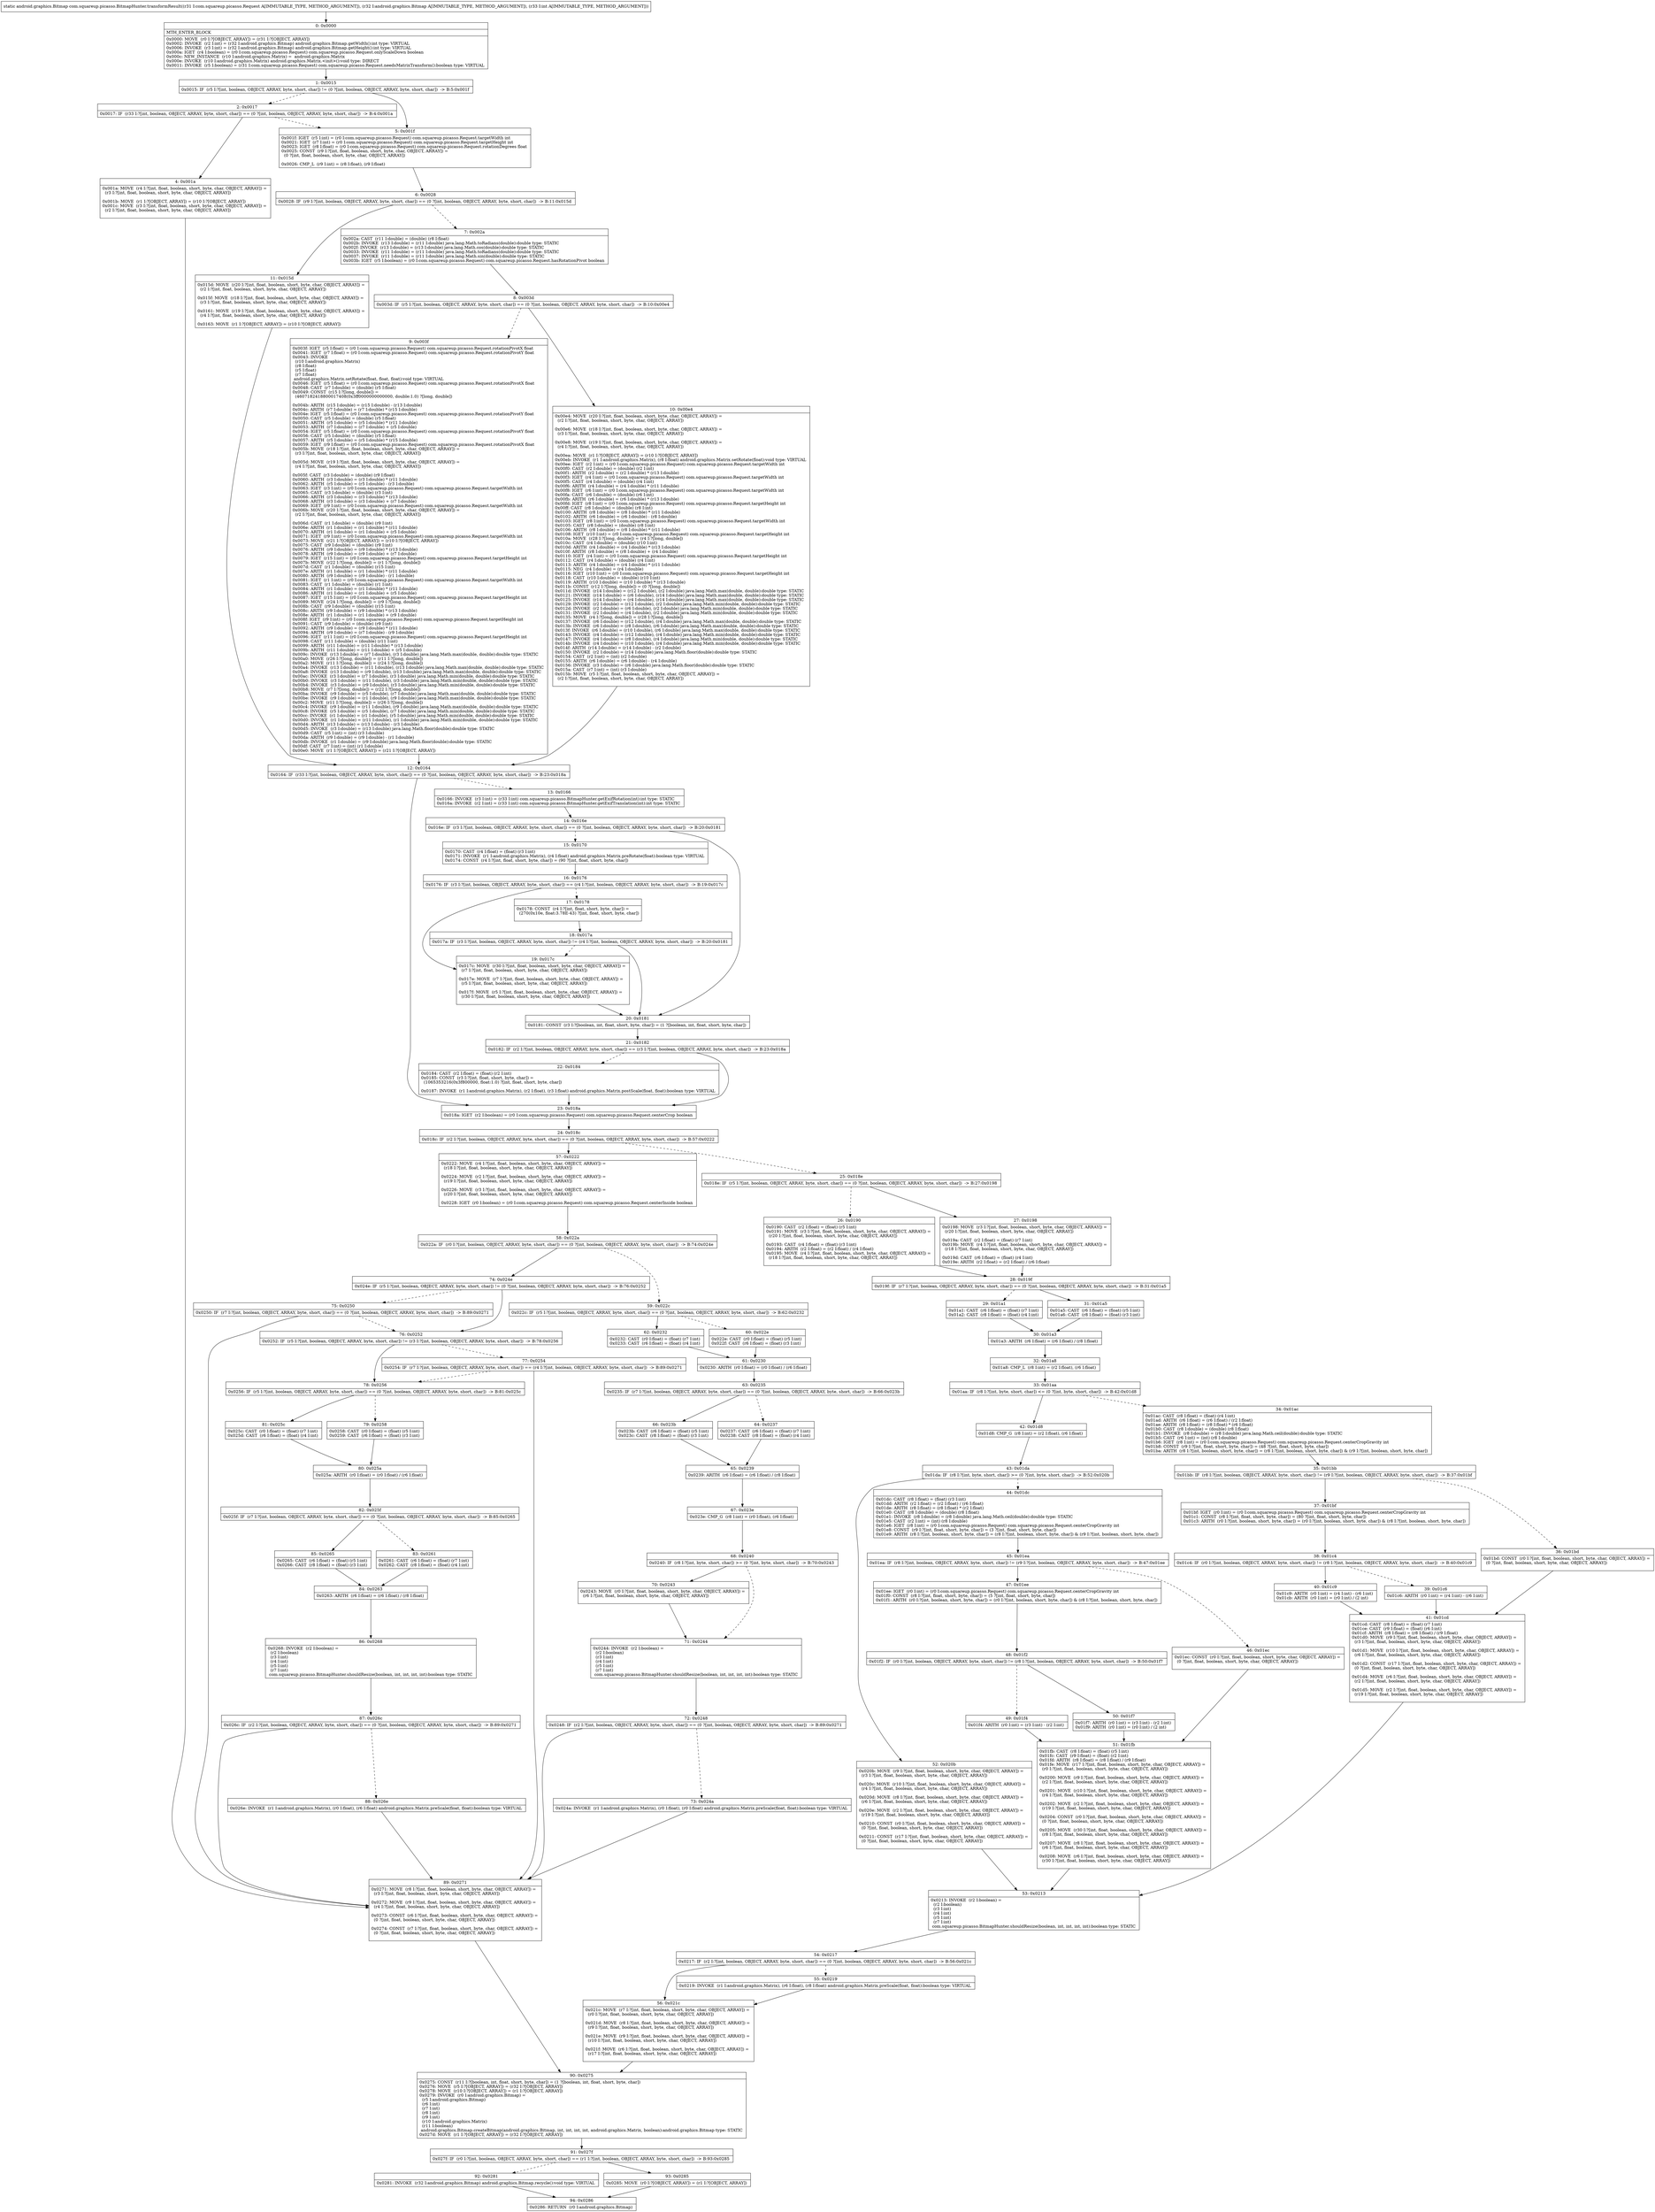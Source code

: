 digraph "CFG forcom.squareup.picasso.BitmapHunter.transformResult(Lcom\/squareup\/picasso\/Request;Landroid\/graphics\/Bitmap;I)Landroid\/graphics\/Bitmap;" {
Node_0 [shape=record,label="{0\:\ 0x0000|MTH_ENTER_BLOCK\l|0x0000: MOVE  (r0 I:?[OBJECT, ARRAY]) = (r31 I:?[OBJECT, ARRAY]) \l0x0002: INVOKE  (r2 I:int) = (r32 I:android.graphics.Bitmap) android.graphics.Bitmap.getWidth():int type: VIRTUAL \l0x0006: INVOKE  (r3 I:int) = (r32 I:android.graphics.Bitmap) android.graphics.Bitmap.getHeight():int type: VIRTUAL \l0x000a: IGET  (r4 I:boolean) = (r0 I:com.squareup.picasso.Request) com.squareup.picasso.Request.onlyScaleDown boolean \l0x000c: NEW_INSTANCE  (r10 I:android.graphics.Matrix) =  android.graphics.Matrix \l0x000e: INVOKE  (r10 I:android.graphics.Matrix) android.graphics.Matrix.\<init\>():void type: DIRECT \l0x0011: INVOKE  (r5 I:boolean) = (r31 I:com.squareup.picasso.Request) com.squareup.picasso.Request.needsMatrixTransform():boolean type: VIRTUAL \l}"];
Node_1 [shape=record,label="{1\:\ 0x0015|0x0015: IF  (r5 I:?[int, boolean, OBJECT, ARRAY, byte, short, char]) != (0 ?[int, boolean, OBJECT, ARRAY, byte, short, char])  \-\> B:5:0x001f \l}"];
Node_2 [shape=record,label="{2\:\ 0x0017|0x0017: IF  (r33 I:?[int, boolean, OBJECT, ARRAY, byte, short, char]) == (0 ?[int, boolean, OBJECT, ARRAY, byte, short, char])  \-\> B:4:0x001a \l}"];
Node_4 [shape=record,label="{4\:\ 0x001a|0x001a: MOVE  (r4 I:?[int, float, boolean, short, byte, char, OBJECT, ARRAY]) = \l  (r3 I:?[int, float, boolean, short, byte, char, OBJECT, ARRAY])\l \l0x001b: MOVE  (r1 I:?[OBJECT, ARRAY]) = (r10 I:?[OBJECT, ARRAY]) \l0x001c: MOVE  (r3 I:?[int, float, boolean, short, byte, char, OBJECT, ARRAY]) = \l  (r2 I:?[int, float, boolean, short, byte, char, OBJECT, ARRAY])\l \l}"];
Node_5 [shape=record,label="{5\:\ 0x001f|0x001f: IGET  (r5 I:int) = (r0 I:com.squareup.picasso.Request) com.squareup.picasso.Request.targetWidth int \l0x0021: IGET  (r7 I:int) = (r0 I:com.squareup.picasso.Request) com.squareup.picasso.Request.targetHeight int \l0x0023: IGET  (r8 I:float) = (r0 I:com.squareup.picasso.Request) com.squareup.picasso.Request.rotationDegrees float \l0x0025: CONST  (r9 I:?[int, float, boolean, short, byte, char, OBJECT, ARRAY]) = \l  (0 ?[int, float, boolean, short, byte, char, OBJECT, ARRAY])\l \l0x0026: CMP_L  (r9 I:int) = (r8 I:float), (r9 I:float) \l}"];
Node_6 [shape=record,label="{6\:\ 0x0028|0x0028: IF  (r9 I:?[int, boolean, OBJECT, ARRAY, byte, short, char]) == (0 ?[int, boolean, OBJECT, ARRAY, byte, short, char])  \-\> B:11:0x015d \l}"];
Node_7 [shape=record,label="{7\:\ 0x002a|0x002a: CAST  (r11 I:double) = (double) (r8 I:float) \l0x002b: INVOKE  (r13 I:double) = (r11 I:double) java.lang.Math.toRadians(double):double type: STATIC \l0x002f: INVOKE  (r13 I:double) = (r13 I:double) java.lang.Math.cos(double):double type: STATIC \l0x0033: INVOKE  (r11 I:double) = (r11 I:double) java.lang.Math.toRadians(double):double type: STATIC \l0x0037: INVOKE  (r11 I:double) = (r11 I:double) java.lang.Math.sin(double):double type: STATIC \l0x003b: IGET  (r5 I:boolean) = (r0 I:com.squareup.picasso.Request) com.squareup.picasso.Request.hasRotationPivot boolean \l}"];
Node_8 [shape=record,label="{8\:\ 0x003d|0x003d: IF  (r5 I:?[int, boolean, OBJECT, ARRAY, byte, short, char]) == (0 ?[int, boolean, OBJECT, ARRAY, byte, short, char])  \-\> B:10:0x00e4 \l}"];
Node_9 [shape=record,label="{9\:\ 0x003f|0x003f: IGET  (r5 I:float) = (r0 I:com.squareup.picasso.Request) com.squareup.picasso.Request.rotationPivotX float \l0x0041: IGET  (r7 I:float) = (r0 I:com.squareup.picasso.Request) com.squareup.picasso.Request.rotationPivotY float \l0x0043: INVOKE  \l  (r10 I:android.graphics.Matrix)\l  (r8 I:float)\l  (r5 I:float)\l  (r7 I:float)\l android.graphics.Matrix.setRotate(float, float, float):void type: VIRTUAL \l0x0046: IGET  (r5 I:float) = (r0 I:com.squareup.picasso.Request) com.squareup.picasso.Request.rotationPivotX float \l0x0048: CAST  (r7 I:double) = (double) (r5 I:float) \l0x0049: CONST  (r15 I:?[long, double]) = \l  (4607182418800017408(0x3ff0000000000000, double:1.0) ?[long, double])\l \l0x004b: ARITH  (r15 I:double) = (r15 I:double) \- (r13 I:double) \l0x004c: ARITH  (r7 I:double) = (r7 I:double) * (r15 I:double) \l0x004e: IGET  (r5 I:float) = (r0 I:com.squareup.picasso.Request) com.squareup.picasso.Request.rotationPivotY float \l0x0050: CAST  (r5 I:double) = (double) (r5 I:float) \l0x0051: ARITH  (r5 I:double) = (r5 I:double) * (r11 I:double) \l0x0053: ARITH  (r7 I:double) = (r7 I:double) + (r5 I:double) \l0x0054: IGET  (r5 I:float) = (r0 I:com.squareup.picasso.Request) com.squareup.picasso.Request.rotationPivotY float \l0x0056: CAST  (r5 I:double) = (double) (r5 I:float) \l0x0057: ARITH  (r5 I:double) = (r5 I:double) * (r15 I:double) \l0x0059: IGET  (r9 I:float) = (r0 I:com.squareup.picasso.Request) com.squareup.picasso.Request.rotationPivotX float \l0x005b: MOVE  (r18 I:?[int, float, boolean, short, byte, char, OBJECT, ARRAY]) = \l  (r3 I:?[int, float, boolean, short, byte, char, OBJECT, ARRAY])\l \l0x005d: MOVE  (r19 I:?[int, float, boolean, short, byte, char, OBJECT, ARRAY]) = \l  (r4 I:?[int, float, boolean, short, byte, char, OBJECT, ARRAY])\l \l0x005f: CAST  (r3 I:double) = (double) (r9 I:float) \l0x0060: ARITH  (r3 I:double) = (r3 I:double) * (r11 I:double) \l0x0062: ARITH  (r5 I:double) = (r5 I:double) \- (r3 I:double) \l0x0063: IGET  (r3 I:int) = (r0 I:com.squareup.picasso.Request) com.squareup.picasso.Request.targetWidth int \l0x0065: CAST  (r3 I:double) = (double) (r3 I:int) \l0x0066: ARITH  (r3 I:double) = (r3 I:double) * (r13 I:double) \l0x0068: ARITH  (r3 I:double) = (r3 I:double) + (r7 I:double) \l0x0069: IGET  (r9 I:int) = (r0 I:com.squareup.picasso.Request) com.squareup.picasso.Request.targetWidth int \l0x006b: MOVE  (r20 I:?[int, float, boolean, short, byte, char, OBJECT, ARRAY]) = \l  (r2 I:?[int, float, boolean, short, byte, char, OBJECT, ARRAY])\l \l0x006d: CAST  (r1 I:double) = (double) (r9 I:int) \l0x006e: ARITH  (r1 I:double) = (r1 I:double) * (r11 I:double) \l0x0070: ARITH  (r1 I:double) = (r1 I:double) + (r5 I:double) \l0x0071: IGET  (r9 I:int) = (r0 I:com.squareup.picasso.Request) com.squareup.picasso.Request.targetWidth int \l0x0073: MOVE  (r21 I:?[OBJECT, ARRAY]) = (r10 I:?[OBJECT, ARRAY]) \l0x0075: CAST  (r9 I:double) = (double) (r9 I:int) \l0x0076: ARITH  (r9 I:double) = (r9 I:double) * (r13 I:double) \l0x0078: ARITH  (r9 I:double) = (r9 I:double) + (r7 I:double) \l0x0079: IGET  (r15 I:int) = (r0 I:com.squareup.picasso.Request) com.squareup.picasso.Request.targetHeight int \l0x007b: MOVE  (r22 I:?[long, double]) = (r1 I:?[long, double]) \l0x007d: CAST  (r1 I:double) = (double) (r15 I:int) \l0x007e: ARITH  (r1 I:double) = (r1 I:double) * (r11 I:double) \l0x0080: ARITH  (r9 I:double) = (r9 I:double) \- (r1 I:double) \l0x0081: IGET  (r1 I:int) = (r0 I:com.squareup.picasso.Request) com.squareup.picasso.Request.targetWidth int \l0x0083: CAST  (r1 I:double) = (double) (r1 I:int) \l0x0084: ARITH  (r1 I:double) = (r1 I:double) * (r11 I:double) \l0x0086: ARITH  (r1 I:double) = (r1 I:double) + (r5 I:double) \l0x0087: IGET  (r15 I:int) = (r0 I:com.squareup.picasso.Request) com.squareup.picasso.Request.targetHeight int \l0x0089: MOVE  (r24 I:?[long, double]) = (r9 I:?[long, double]) \l0x008b: CAST  (r9 I:double) = (double) (r15 I:int) \l0x008c: ARITH  (r9 I:double) = (r9 I:double) * (r13 I:double) \l0x008e: ARITH  (r1 I:double) = (r1 I:double) + (r9 I:double) \l0x008f: IGET  (r9 I:int) = (r0 I:com.squareup.picasso.Request) com.squareup.picasso.Request.targetHeight int \l0x0091: CAST  (r9 I:double) = (double) (r9 I:int) \l0x0092: ARITH  (r9 I:double) = (r9 I:double) * (r11 I:double) \l0x0094: ARITH  (r9 I:double) = (r7 I:double) \- (r9 I:double) \l0x0096: IGET  (r11 I:int) = (r0 I:com.squareup.picasso.Request) com.squareup.picasso.Request.targetHeight int \l0x0098: CAST  (r11 I:double) = (double) (r11 I:int) \l0x0099: ARITH  (r11 I:double) = (r11 I:double) * (r13 I:double) \l0x009b: ARITH  (r11 I:double) = (r11 I:double) + (r5 I:double) \l0x009c: INVOKE  (r13 I:double) = (r7 I:double), (r3 I:double) java.lang.Math.max(double, double):double type: STATIC \l0x00a0: MOVE  (r26 I:?[long, double]) = (r11 I:?[long, double]) \l0x00a2: MOVE  (r11 I:?[long, double]) = (r24 I:?[long, double]) \l0x00a4: INVOKE  (r13 I:double) = (r11 I:double), (r13 I:double) java.lang.Math.max(double, double):double type: STATIC \l0x00a8: INVOKE  (r13 I:double) = (r9 I:double), (r13 I:double) java.lang.Math.max(double, double):double type: STATIC \l0x00ac: INVOKE  (r3 I:double) = (r7 I:double), (r3 I:double) java.lang.Math.min(double, double):double type: STATIC \l0x00b0: INVOKE  (r3 I:double) = (r11 I:double), (r3 I:double) java.lang.Math.min(double, double):double type: STATIC \l0x00b4: INVOKE  (r3 I:double) = (r9 I:double), (r3 I:double) java.lang.Math.min(double, double):double type: STATIC \l0x00b8: MOVE  (r7 I:?[long, double]) = (r22 I:?[long, double]) \l0x00ba: INVOKE  (r9 I:double) = (r5 I:double), (r7 I:double) java.lang.Math.max(double, double):double type: STATIC \l0x00be: INVOKE  (r9 I:double) = (r1 I:double), (r9 I:double) java.lang.Math.max(double, double):double type: STATIC \l0x00c2: MOVE  (r11 I:?[long, double]) = (r26 I:?[long, double]) \l0x00c4: INVOKE  (r9 I:double) = (r11 I:double), (r9 I:double) java.lang.Math.max(double, double):double type: STATIC \l0x00c8: INVOKE  (r5 I:double) = (r5 I:double), (r7 I:double) java.lang.Math.min(double, double):double type: STATIC \l0x00cc: INVOKE  (r1 I:double) = (r1 I:double), (r5 I:double) java.lang.Math.min(double, double):double type: STATIC \l0x00d0: INVOKE  (r1 I:double) = (r11 I:double), (r1 I:double) java.lang.Math.min(double, double):double type: STATIC \l0x00d4: ARITH  (r13 I:double) = (r13 I:double) \- (r3 I:double) \l0x00d5: INVOKE  (r3 I:double) = (r13 I:double) java.lang.Math.floor(double):double type: STATIC \l0x00d9: CAST  (r5 I:int) = (int) (r3 I:double) \l0x00da: ARITH  (r9 I:double) = (r9 I:double) \- (r1 I:double) \l0x00db: INVOKE  (r1 I:double) = (r9 I:double) java.lang.Math.floor(double):double type: STATIC \l0x00df: CAST  (r7 I:int) = (int) (r1 I:double) \l0x00e0: MOVE  (r1 I:?[OBJECT, ARRAY]) = (r21 I:?[OBJECT, ARRAY]) \l}"];
Node_10 [shape=record,label="{10\:\ 0x00e4|0x00e4: MOVE  (r20 I:?[int, float, boolean, short, byte, char, OBJECT, ARRAY]) = \l  (r2 I:?[int, float, boolean, short, byte, char, OBJECT, ARRAY])\l \l0x00e6: MOVE  (r18 I:?[int, float, boolean, short, byte, char, OBJECT, ARRAY]) = \l  (r3 I:?[int, float, boolean, short, byte, char, OBJECT, ARRAY])\l \l0x00e8: MOVE  (r19 I:?[int, float, boolean, short, byte, char, OBJECT, ARRAY]) = \l  (r4 I:?[int, float, boolean, short, byte, char, OBJECT, ARRAY])\l \l0x00ea: MOVE  (r1 I:?[OBJECT, ARRAY]) = (r10 I:?[OBJECT, ARRAY]) \l0x00eb: INVOKE  (r1 I:android.graphics.Matrix), (r8 I:float) android.graphics.Matrix.setRotate(float):void type: VIRTUAL \l0x00ee: IGET  (r2 I:int) = (r0 I:com.squareup.picasso.Request) com.squareup.picasso.Request.targetWidth int \l0x00f0: CAST  (r2 I:double) = (double) (r2 I:int) \l0x00f1: ARITH  (r2 I:double) = (r2 I:double) * (r13 I:double) \l0x00f3: IGET  (r4 I:int) = (r0 I:com.squareup.picasso.Request) com.squareup.picasso.Request.targetWidth int \l0x00f5: CAST  (r4 I:double) = (double) (r4 I:int) \l0x00f6: ARITH  (r4 I:double) = (r4 I:double) * (r11 I:double) \l0x00f8: IGET  (r6 I:int) = (r0 I:com.squareup.picasso.Request) com.squareup.picasso.Request.targetWidth int \l0x00fa: CAST  (r6 I:double) = (double) (r6 I:int) \l0x00fb: ARITH  (r6 I:double) = (r6 I:double) * (r13 I:double) \l0x00fd: IGET  (r8 I:int) = (r0 I:com.squareup.picasso.Request) com.squareup.picasso.Request.targetHeight int \l0x00ff: CAST  (r8 I:double) = (double) (r8 I:int) \l0x0100: ARITH  (r8 I:double) = (r8 I:double) * (r11 I:double) \l0x0102: ARITH  (r6 I:double) = (r6 I:double) \- (r8 I:double) \l0x0103: IGET  (r8 I:int) = (r0 I:com.squareup.picasso.Request) com.squareup.picasso.Request.targetWidth int \l0x0105: CAST  (r8 I:double) = (double) (r8 I:int) \l0x0106: ARITH  (r8 I:double) = (r8 I:double) * (r11 I:double) \l0x0108: IGET  (r10 I:int) = (r0 I:com.squareup.picasso.Request) com.squareup.picasso.Request.targetHeight int \l0x010a: MOVE  (r28 I:?[long, double]) = (r4 I:?[long, double]) \l0x010c: CAST  (r4 I:double) = (double) (r10 I:int) \l0x010d: ARITH  (r4 I:double) = (r4 I:double) * (r13 I:double) \l0x010f: ARITH  (r8 I:double) = (r8 I:double) + (r4 I:double) \l0x0110: IGET  (r4 I:int) = (r0 I:com.squareup.picasso.Request) com.squareup.picasso.Request.targetHeight int \l0x0112: CAST  (r4 I:double) = (double) (r4 I:int) \l0x0113: ARITH  (r4 I:double) = (r4 I:double) * (r11 I:double) \l0x0115: NEG  (r4 I:double) = (r4 I:double) \l0x0116: IGET  (r10 I:int) = (r0 I:com.squareup.picasso.Request) com.squareup.picasso.Request.targetHeight int \l0x0118: CAST  (r10 I:double) = (double) (r10 I:int) \l0x0119: ARITH  (r10 I:double) = (r10 I:double) * (r13 I:double) \l0x011b: CONST  (r12 I:?[long, double]) = (0 ?[long, double]) \l0x011d: INVOKE  (r14 I:double) = (r12 I:double), (r2 I:double) java.lang.Math.max(double, double):double type: STATIC \l0x0121: INVOKE  (r14 I:double) = (r6 I:double), (r14 I:double) java.lang.Math.max(double, double):double type: STATIC \l0x0125: INVOKE  (r14 I:double) = (r4 I:double), (r14 I:double) java.lang.Math.max(double, double):double type: STATIC \l0x0129: INVOKE  (r2 I:double) = (r12 I:double), (r2 I:double) java.lang.Math.min(double, double):double type: STATIC \l0x012d: INVOKE  (r2 I:double) = (r6 I:double), (r2 I:double) java.lang.Math.min(double, double):double type: STATIC \l0x0131: INVOKE  (r2 I:double) = (r4 I:double), (r2 I:double) java.lang.Math.min(double, double):double type: STATIC \l0x0135: MOVE  (r4 I:?[long, double]) = (r28 I:?[long, double]) \l0x0137: INVOKE  (r6 I:double) = (r12 I:double), (r4 I:double) java.lang.Math.max(double, double):double type: STATIC \l0x013b: INVOKE  (r6 I:double) = (r8 I:double), (r6 I:double) java.lang.Math.max(double, double):double type: STATIC \l0x013f: INVOKE  (r6 I:double) = (r10 I:double), (r6 I:double) java.lang.Math.max(double, double):double type: STATIC \l0x0143: INVOKE  (r4 I:double) = (r12 I:double), (r4 I:double) java.lang.Math.min(double, double):double type: STATIC \l0x0147: INVOKE  (r4 I:double) = (r8 I:double), (r4 I:double) java.lang.Math.min(double, double):double type: STATIC \l0x014b: INVOKE  (r4 I:double) = (r10 I:double), (r4 I:double) java.lang.Math.min(double, double):double type: STATIC \l0x014f: ARITH  (r14 I:double) = (r14 I:double) \- (r2 I:double) \l0x0150: INVOKE  (r2 I:double) = (r14 I:double) java.lang.Math.floor(double):double type: STATIC \l0x0154: CAST  (r2 I:int) = (int) (r2 I:double) \l0x0155: ARITH  (r6 I:double) = (r6 I:double) \- (r4 I:double) \l0x0156: INVOKE  (r3 I:double) = (r6 I:double) java.lang.Math.floor(double):double type: STATIC \l0x015a: CAST  (r7 I:int) = (int) (r3 I:double) \l0x015b: MOVE  (r5 I:?[int, float, boolean, short, byte, char, OBJECT, ARRAY]) = \l  (r2 I:?[int, float, boolean, short, byte, char, OBJECT, ARRAY])\l \l}"];
Node_11 [shape=record,label="{11\:\ 0x015d|0x015d: MOVE  (r20 I:?[int, float, boolean, short, byte, char, OBJECT, ARRAY]) = \l  (r2 I:?[int, float, boolean, short, byte, char, OBJECT, ARRAY])\l \l0x015f: MOVE  (r18 I:?[int, float, boolean, short, byte, char, OBJECT, ARRAY]) = \l  (r3 I:?[int, float, boolean, short, byte, char, OBJECT, ARRAY])\l \l0x0161: MOVE  (r19 I:?[int, float, boolean, short, byte, char, OBJECT, ARRAY]) = \l  (r4 I:?[int, float, boolean, short, byte, char, OBJECT, ARRAY])\l \l0x0163: MOVE  (r1 I:?[OBJECT, ARRAY]) = (r10 I:?[OBJECT, ARRAY]) \l}"];
Node_12 [shape=record,label="{12\:\ 0x0164|0x0164: IF  (r33 I:?[int, boolean, OBJECT, ARRAY, byte, short, char]) == (0 ?[int, boolean, OBJECT, ARRAY, byte, short, char])  \-\> B:23:0x018a \l}"];
Node_13 [shape=record,label="{13\:\ 0x0166|0x0166: INVOKE  (r3 I:int) = (r33 I:int) com.squareup.picasso.BitmapHunter.getExifRotation(int):int type: STATIC \l0x016a: INVOKE  (r2 I:int) = (r33 I:int) com.squareup.picasso.BitmapHunter.getExifTranslation(int):int type: STATIC \l}"];
Node_14 [shape=record,label="{14\:\ 0x016e|0x016e: IF  (r3 I:?[int, boolean, OBJECT, ARRAY, byte, short, char]) == (0 ?[int, boolean, OBJECT, ARRAY, byte, short, char])  \-\> B:20:0x0181 \l}"];
Node_15 [shape=record,label="{15\:\ 0x0170|0x0170: CAST  (r4 I:float) = (float) (r3 I:int) \l0x0171: INVOKE  (r1 I:android.graphics.Matrix), (r4 I:float) android.graphics.Matrix.preRotate(float):boolean type: VIRTUAL \l0x0174: CONST  (r4 I:?[int, float, short, byte, char]) = (90 ?[int, float, short, byte, char]) \l}"];
Node_16 [shape=record,label="{16\:\ 0x0176|0x0176: IF  (r3 I:?[int, boolean, OBJECT, ARRAY, byte, short, char]) == (r4 I:?[int, boolean, OBJECT, ARRAY, byte, short, char])  \-\> B:19:0x017c \l}"];
Node_17 [shape=record,label="{17\:\ 0x0178|0x0178: CONST  (r4 I:?[int, float, short, byte, char]) = \l  (270(0x10e, float:3.78E\-43) ?[int, float, short, byte, char])\l \l}"];
Node_18 [shape=record,label="{18\:\ 0x017a|0x017a: IF  (r3 I:?[int, boolean, OBJECT, ARRAY, byte, short, char]) != (r4 I:?[int, boolean, OBJECT, ARRAY, byte, short, char])  \-\> B:20:0x0181 \l}"];
Node_19 [shape=record,label="{19\:\ 0x017c|0x017c: MOVE  (r30 I:?[int, float, boolean, short, byte, char, OBJECT, ARRAY]) = \l  (r7 I:?[int, float, boolean, short, byte, char, OBJECT, ARRAY])\l \l0x017e: MOVE  (r7 I:?[int, float, boolean, short, byte, char, OBJECT, ARRAY]) = \l  (r5 I:?[int, float, boolean, short, byte, char, OBJECT, ARRAY])\l \l0x017f: MOVE  (r5 I:?[int, float, boolean, short, byte, char, OBJECT, ARRAY]) = \l  (r30 I:?[int, float, boolean, short, byte, char, OBJECT, ARRAY])\l \l}"];
Node_20 [shape=record,label="{20\:\ 0x0181|0x0181: CONST  (r3 I:?[boolean, int, float, short, byte, char]) = (1 ?[boolean, int, float, short, byte, char]) \l}"];
Node_21 [shape=record,label="{21\:\ 0x0182|0x0182: IF  (r2 I:?[int, boolean, OBJECT, ARRAY, byte, short, char]) == (r3 I:?[int, boolean, OBJECT, ARRAY, byte, short, char])  \-\> B:23:0x018a \l}"];
Node_22 [shape=record,label="{22\:\ 0x0184|0x0184: CAST  (r2 I:float) = (float) (r2 I:int) \l0x0185: CONST  (r3 I:?[int, float, short, byte, char]) = \l  (1065353216(0x3f800000, float:1.0) ?[int, float, short, byte, char])\l \l0x0187: INVOKE  (r1 I:android.graphics.Matrix), (r2 I:float), (r3 I:float) android.graphics.Matrix.postScale(float, float):boolean type: VIRTUAL \l}"];
Node_23 [shape=record,label="{23\:\ 0x018a|0x018a: IGET  (r2 I:boolean) = (r0 I:com.squareup.picasso.Request) com.squareup.picasso.Request.centerCrop boolean \l}"];
Node_24 [shape=record,label="{24\:\ 0x018c|0x018c: IF  (r2 I:?[int, boolean, OBJECT, ARRAY, byte, short, char]) == (0 ?[int, boolean, OBJECT, ARRAY, byte, short, char])  \-\> B:57:0x0222 \l}"];
Node_25 [shape=record,label="{25\:\ 0x018e|0x018e: IF  (r5 I:?[int, boolean, OBJECT, ARRAY, byte, short, char]) == (0 ?[int, boolean, OBJECT, ARRAY, byte, short, char])  \-\> B:27:0x0198 \l}"];
Node_26 [shape=record,label="{26\:\ 0x0190|0x0190: CAST  (r2 I:float) = (float) (r5 I:int) \l0x0191: MOVE  (r3 I:?[int, float, boolean, short, byte, char, OBJECT, ARRAY]) = \l  (r20 I:?[int, float, boolean, short, byte, char, OBJECT, ARRAY])\l \l0x0193: CAST  (r4 I:float) = (float) (r3 I:int) \l0x0194: ARITH  (r2 I:float) = (r2 I:float) \/ (r4 I:float) \l0x0195: MOVE  (r4 I:?[int, float, boolean, short, byte, char, OBJECT, ARRAY]) = \l  (r18 I:?[int, float, boolean, short, byte, char, OBJECT, ARRAY])\l \l}"];
Node_27 [shape=record,label="{27\:\ 0x0198|0x0198: MOVE  (r3 I:?[int, float, boolean, short, byte, char, OBJECT, ARRAY]) = \l  (r20 I:?[int, float, boolean, short, byte, char, OBJECT, ARRAY])\l \l0x019a: CAST  (r2 I:float) = (float) (r7 I:int) \l0x019b: MOVE  (r4 I:?[int, float, boolean, short, byte, char, OBJECT, ARRAY]) = \l  (r18 I:?[int, float, boolean, short, byte, char, OBJECT, ARRAY])\l \l0x019d: CAST  (r6 I:float) = (float) (r4 I:int) \l0x019e: ARITH  (r2 I:float) = (r2 I:float) \/ (r6 I:float) \l}"];
Node_28 [shape=record,label="{28\:\ 0x019f|0x019f: IF  (r7 I:?[int, boolean, OBJECT, ARRAY, byte, short, char]) == (0 ?[int, boolean, OBJECT, ARRAY, byte, short, char])  \-\> B:31:0x01a5 \l}"];
Node_29 [shape=record,label="{29\:\ 0x01a1|0x01a1: CAST  (r6 I:float) = (float) (r7 I:int) \l0x01a2: CAST  (r8 I:float) = (float) (r4 I:int) \l}"];
Node_30 [shape=record,label="{30\:\ 0x01a3|0x01a3: ARITH  (r6 I:float) = (r6 I:float) \/ (r8 I:float) \l}"];
Node_31 [shape=record,label="{31\:\ 0x01a5|0x01a5: CAST  (r6 I:float) = (float) (r5 I:int) \l0x01a6: CAST  (r8 I:float) = (float) (r3 I:int) \l}"];
Node_32 [shape=record,label="{32\:\ 0x01a8|0x01a8: CMP_L  (r8 I:int) = (r2 I:float), (r6 I:float) \l}"];
Node_33 [shape=record,label="{33\:\ 0x01aa|0x01aa: IF  (r8 I:?[int, byte, short, char]) \<= (0 ?[int, byte, short, char])  \-\> B:42:0x01d8 \l}"];
Node_34 [shape=record,label="{34\:\ 0x01ac|0x01ac: CAST  (r8 I:float) = (float) (r4 I:int) \l0x01ad: ARITH  (r6 I:float) = (r6 I:float) \/ (r2 I:float) \l0x01ae: ARITH  (r8 I:float) = (r8 I:float) * (r6 I:float) \l0x01b0: CAST  (r8 I:double) = (double) (r8 I:float) \l0x01b1: INVOKE  (r8 I:double) = (r8 I:double) java.lang.Math.ceil(double):double type: STATIC \l0x01b5: CAST  (r6 I:int) = (int) (r8 I:double) \l0x01b6: IGET  (r8 I:int) = (r0 I:com.squareup.picasso.Request) com.squareup.picasso.Request.centerCropGravity int \l0x01b8: CONST  (r9 I:?[int, float, short, byte, char]) = (48 ?[int, float, short, byte, char]) \l0x01ba: ARITH  (r8 I:?[int, boolean, short, byte, char]) = (r8 I:?[int, boolean, short, byte, char]) & (r9 I:?[int, boolean, short, byte, char]) \l}"];
Node_35 [shape=record,label="{35\:\ 0x01bb|0x01bb: IF  (r8 I:?[int, boolean, OBJECT, ARRAY, byte, short, char]) != (r9 I:?[int, boolean, OBJECT, ARRAY, byte, short, char])  \-\> B:37:0x01bf \l}"];
Node_36 [shape=record,label="{36\:\ 0x01bd|0x01bd: CONST  (r0 I:?[int, float, boolean, short, byte, char, OBJECT, ARRAY]) = \l  (0 ?[int, float, boolean, short, byte, char, OBJECT, ARRAY])\l \l}"];
Node_37 [shape=record,label="{37\:\ 0x01bf|0x01bf: IGET  (r0 I:int) = (r0 I:com.squareup.picasso.Request) com.squareup.picasso.Request.centerCropGravity int \l0x01c1: CONST  (r8 I:?[int, float, short, byte, char]) = (80 ?[int, float, short, byte, char]) \l0x01c3: ARITH  (r0 I:?[int, boolean, short, byte, char]) = (r0 I:?[int, boolean, short, byte, char]) & (r8 I:?[int, boolean, short, byte, char]) \l}"];
Node_38 [shape=record,label="{38\:\ 0x01c4|0x01c4: IF  (r0 I:?[int, boolean, OBJECT, ARRAY, byte, short, char]) != (r8 I:?[int, boolean, OBJECT, ARRAY, byte, short, char])  \-\> B:40:0x01c9 \l}"];
Node_39 [shape=record,label="{39\:\ 0x01c6|0x01c6: ARITH  (r0 I:int) = (r4 I:int) \- (r6 I:int) \l}"];
Node_40 [shape=record,label="{40\:\ 0x01c9|0x01c9: ARITH  (r0 I:int) = (r4 I:int) \- (r6 I:int) \l0x01cb: ARITH  (r0 I:int) = (r0 I:int) \/ (2 int) \l}"];
Node_41 [shape=record,label="{41\:\ 0x01cd|0x01cd: CAST  (r8 I:float) = (float) (r7 I:int) \l0x01ce: CAST  (r9 I:float) = (float) (r6 I:int) \l0x01cf: ARITH  (r8 I:float) = (r8 I:float) \/ (r9 I:float) \l0x01d0: MOVE  (r9 I:?[int, float, boolean, short, byte, char, OBJECT, ARRAY]) = \l  (r3 I:?[int, float, boolean, short, byte, char, OBJECT, ARRAY])\l \l0x01d1: MOVE  (r10 I:?[int, float, boolean, short, byte, char, OBJECT, ARRAY]) = \l  (r6 I:?[int, float, boolean, short, byte, char, OBJECT, ARRAY])\l \l0x01d2: CONST  (r17 I:?[int, float, boolean, short, byte, char, OBJECT, ARRAY]) = \l  (0 ?[int, float, boolean, short, byte, char, OBJECT, ARRAY])\l \l0x01d4: MOVE  (r6 I:?[int, float, boolean, short, byte, char, OBJECT, ARRAY]) = \l  (r2 I:?[int, float, boolean, short, byte, char, OBJECT, ARRAY])\l \l0x01d5: MOVE  (r2 I:?[int, float, boolean, short, byte, char, OBJECT, ARRAY]) = \l  (r19 I:?[int, float, boolean, short, byte, char, OBJECT, ARRAY])\l \l}"];
Node_42 [shape=record,label="{42\:\ 0x01d8|0x01d8: CMP_G  (r8 I:int) = (r2 I:float), (r6 I:float) \l}"];
Node_43 [shape=record,label="{43\:\ 0x01da|0x01da: IF  (r8 I:?[int, byte, short, char]) \>= (0 ?[int, byte, short, char])  \-\> B:52:0x020b \l}"];
Node_44 [shape=record,label="{44\:\ 0x01dc|0x01dc: CAST  (r8 I:float) = (float) (r3 I:int) \l0x01dd: ARITH  (r2 I:float) = (r2 I:float) \/ (r6 I:float) \l0x01de: ARITH  (r8 I:float) = (r8 I:float) * (r2 I:float) \l0x01e0: CAST  (r8 I:double) = (double) (r8 I:float) \l0x01e1: INVOKE  (r8 I:double) = (r8 I:double) java.lang.Math.ceil(double):double type: STATIC \l0x01e5: CAST  (r2 I:int) = (int) (r8 I:double) \l0x01e6: IGET  (r8 I:int) = (r0 I:com.squareup.picasso.Request) com.squareup.picasso.Request.centerCropGravity int \l0x01e8: CONST  (r9 I:?[int, float, short, byte, char]) = (3 ?[int, float, short, byte, char]) \l0x01e9: ARITH  (r8 I:?[int, boolean, short, byte, char]) = (r8 I:?[int, boolean, short, byte, char]) & (r9 I:?[int, boolean, short, byte, char]) \l}"];
Node_45 [shape=record,label="{45\:\ 0x01ea|0x01ea: IF  (r8 I:?[int, boolean, OBJECT, ARRAY, byte, short, char]) != (r9 I:?[int, boolean, OBJECT, ARRAY, byte, short, char])  \-\> B:47:0x01ee \l}"];
Node_46 [shape=record,label="{46\:\ 0x01ec|0x01ec: CONST  (r0 I:?[int, float, boolean, short, byte, char, OBJECT, ARRAY]) = \l  (0 ?[int, float, boolean, short, byte, char, OBJECT, ARRAY])\l \l}"];
Node_47 [shape=record,label="{47\:\ 0x01ee|0x01ee: IGET  (r0 I:int) = (r0 I:com.squareup.picasso.Request) com.squareup.picasso.Request.centerCropGravity int \l0x01f0: CONST  (r8 I:?[int, float, short, byte, char]) = (5 ?[int, float, short, byte, char]) \l0x01f1: ARITH  (r0 I:?[int, boolean, short, byte, char]) = (r0 I:?[int, boolean, short, byte, char]) & (r8 I:?[int, boolean, short, byte, char]) \l}"];
Node_48 [shape=record,label="{48\:\ 0x01f2|0x01f2: IF  (r0 I:?[int, boolean, OBJECT, ARRAY, byte, short, char]) != (r8 I:?[int, boolean, OBJECT, ARRAY, byte, short, char])  \-\> B:50:0x01f7 \l}"];
Node_49 [shape=record,label="{49\:\ 0x01f4|0x01f4: ARITH  (r0 I:int) = (r3 I:int) \- (r2 I:int) \l}"];
Node_50 [shape=record,label="{50\:\ 0x01f7|0x01f7: ARITH  (r0 I:int) = (r3 I:int) \- (r2 I:int) \l0x01f9: ARITH  (r0 I:int) = (r0 I:int) \/ (2 int) \l}"];
Node_51 [shape=record,label="{51\:\ 0x01fb|0x01fb: CAST  (r8 I:float) = (float) (r5 I:int) \l0x01fc: CAST  (r9 I:float) = (float) (r2 I:int) \l0x01fd: ARITH  (r8 I:float) = (r8 I:float) \/ (r9 I:float) \l0x01fe: MOVE  (r17 I:?[int, float, boolean, short, byte, char, OBJECT, ARRAY]) = \l  (r0 I:?[int, float, boolean, short, byte, char, OBJECT, ARRAY])\l \l0x0200: MOVE  (r9 I:?[int, float, boolean, short, byte, char, OBJECT, ARRAY]) = \l  (r2 I:?[int, float, boolean, short, byte, char, OBJECT, ARRAY])\l \l0x0201: MOVE  (r10 I:?[int, float, boolean, short, byte, char, OBJECT, ARRAY]) = \l  (r4 I:?[int, float, boolean, short, byte, char, OBJECT, ARRAY])\l \l0x0202: MOVE  (r2 I:?[int, float, boolean, short, byte, char, OBJECT, ARRAY]) = \l  (r19 I:?[int, float, boolean, short, byte, char, OBJECT, ARRAY])\l \l0x0204: CONST  (r0 I:?[int, float, boolean, short, byte, char, OBJECT, ARRAY]) = \l  (0 ?[int, float, boolean, short, byte, char, OBJECT, ARRAY])\l \l0x0205: MOVE  (r30 I:?[int, float, boolean, short, byte, char, OBJECT, ARRAY]) = \l  (r8 I:?[int, float, boolean, short, byte, char, OBJECT, ARRAY])\l \l0x0207: MOVE  (r8 I:?[int, float, boolean, short, byte, char, OBJECT, ARRAY]) = \l  (r6 I:?[int, float, boolean, short, byte, char, OBJECT, ARRAY])\l \l0x0208: MOVE  (r6 I:?[int, float, boolean, short, byte, char, OBJECT, ARRAY]) = \l  (r30 I:?[int, float, boolean, short, byte, char, OBJECT, ARRAY])\l \l}"];
Node_52 [shape=record,label="{52\:\ 0x020b|0x020b: MOVE  (r9 I:?[int, float, boolean, short, byte, char, OBJECT, ARRAY]) = \l  (r3 I:?[int, float, boolean, short, byte, char, OBJECT, ARRAY])\l \l0x020c: MOVE  (r10 I:?[int, float, boolean, short, byte, char, OBJECT, ARRAY]) = \l  (r4 I:?[int, float, boolean, short, byte, char, OBJECT, ARRAY])\l \l0x020d: MOVE  (r8 I:?[int, float, boolean, short, byte, char, OBJECT, ARRAY]) = \l  (r6 I:?[int, float, boolean, short, byte, char, OBJECT, ARRAY])\l \l0x020e: MOVE  (r2 I:?[int, float, boolean, short, byte, char, OBJECT, ARRAY]) = \l  (r19 I:?[int, float, boolean, short, byte, char, OBJECT, ARRAY])\l \l0x0210: CONST  (r0 I:?[int, float, boolean, short, byte, char, OBJECT, ARRAY]) = \l  (0 ?[int, float, boolean, short, byte, char, OBJECT, ARRAY])\l \l0x0211: CONST  (r17 I:?[int, float, boolean, short, byte, char, OBJECT, ARRAY]) = \l  (0 ?[int, float, boolean, short, byte, char, OBJECT, ARRAY])\l \l}"];
Node_53 [shape=record,label="{53\:\ 0x0213|0x0213: INVOKE  (r2 I:boolean) = \l  (r2 I:boolean)\l  (r3 I:int)\l  (r4 I:int)\l  (r5 I:int)\l  (r7 I:int)\l com.squareup.picasso.BitmapHunter.shouldResize(boolean, int, int, int, int):boolean type: STATIC \l}"];
Node_54 [shape=record,label="{54\:\ 0x0217|0x0217: IF  (r2 I:?[int, boolean, OBJECT, ARRAY, byte, short, char]) == (0 ?[int, boolean, OBJECT, ARRAY, byte, short, char])  \-\> B:56:0x021c \l}"];
Node_55 [shape=record,label="{55\:\ 0x0219|0x0219: INVOKE  (r1 I:android.graphics.Matrix), (r6 I:float), (r8 I:float) android.graphics.Matrix.preScale(float, float):boolean type: VIRTUAL \l}"];
Node_56 [shape=record,label="{56\:\ 0x021c|0x021c: MOVE  (r7 I:?[int, float, boolean, short, byte, char, OBJECT, ARRAY]) = \l  (r0 I:?[int, float, boolean, short, byte, char, OBJECT, ARRAY])\l \l0x021d: MOVE  (r8 I:?[int, float, boolean, short, byte, char, OBJECT, ARRAY]) = \l  (r9 I:?[int, float, boolean, short, byte, char, OBJECT, ARRAY])\l \l0x021e: MOVE  (r9 I:?[int, float, boolean, short, byte, char, OBJECT, ARRAY]) = \l  (r10 I:?[int, float, boolean, short, byte, char, OBJECT, ARRAY])\l \l0x021f: MOVE  (r6 I:?[int, float, boolean, short, byte, char, OBJECT, ARRAY]) = \l  (r17 I:?[int, float, boolean, short, byte, char, OBJECT, ARRAY])\l \l}"];
Node_57 [shape=record,label="{57\:\ 0x0222|0x0222: MOVE  (r4 I:?[int, float, boolean, short, byte, char, OBJECT, ARRAY]) = \l  (r18 I:?[int, float, boolean, short, byte, char, OBJECT, ARRAY])\l \l0x0224: MOVE  (r2 I:?[int, float, boolean, short, byte, char, OBJECT, ARRAY]) = \l  (r19 I:?[int, float, boolean, short, byte, char, OBJECT, ARRAY])\l \l0x0226: MOVE  (r3 I:?[int, float, boolean, short, byte, char, OBJECT, ARRAY]) = \l  (r20 I:?[int, float, boolean, short, byte, char, OBJECT, ARRAY])\l \l0x0228: IGET  (r0 I:boolean) = (r0 I:com.squareup.picasso.Request) com.squareup.picasso.Request.centerInside boolean \l}"];
Node_58 [shape=record,label="{58\:\ 0x022a|0x022a: IF  (r0 I:?[int, boolean, OBJECT, ARRAY, byte, short, char]) == (0 ?[int, boolean, OBJECT, ARRAY, byte, short, char])  \-\> B:74:0x024e \l}"];
Node_59 [shape=record,label="{59\:\ 0x022c|0x022c: IF  (r5 I:?[int, boolean, OBJECT, ARRAY, byte, short, char]) == (0 ?[int, boolean, OBJECT, ARRAY, byte, short, char])  \-\> B:62:0x0232 \l}"];
Node_60 [shape=record,label="{60\:\ 0x022e|0x022e: CAST  (r0 I:float) = (float) (r5 I:int) \l0x022f: CAST  (r6 I:float) = (float) (r3 I:int) \l}"];
Node_61 [shape=record,label="{61\:\ 0x0230|0x0230: ARITH  (r0 I:float) = (r0 I:float) \/ (r6 I:float) \l}"];
Node_62 [shape=record,label="{62\:\ 0x0232|0x0232: CAST  (r0 I:float) = (float) (r7 I:int) \l0x0233: CAST  (r6 I:float) = (float) (r4 I:int) \l}"];
Node_63 [shape=record,label="{63\:\ 0x0235|0x0235: IF  (r7 I:?[int, boolean, OBJECT, ARRAY, byte, short, char]) == (0 ?[int, boolean, OBJECT, ARRAY, byte, short, char])  \-\> B:66:0x023b \l}"];
Node_64 [shape=record,label="{64\:\ 0x0237|0x0237: CAST  (r6 I:float) = (float) (r7 I:int) \l0x0238: CAST  (r8 I:float) = (float) (r4 I:int) \l}"];
Node_65 [shape=record,label="{65\:\ 0x0239|0x0239: ARITH  (r6 I:float) = (r6 I:float) \/ (r8 I:float) \l}"];
Node_66 [shape=record,label="{66\:\ 0x023b|0x023b: CAST  (r6 I:float) = (float) (r5 I:int) \l0x023c: CAST  (r8 I:float) = (float) (r3 I:int) \l}"];
Node_67 [shape=record,label="{67\:\ 0x023e|0x023e: CMP_G  (r8 I:int) = (r0 I:float), (r6 I:float) \l}"];
Node_68 [shape=record,label="{68\:\ 0x0240|0x0240: IF  (r8 I:?[int, byte, short, char]) \>= (0 ?[int, byte, short, char])  \-\> B:70:0x0243 \l}"];
Node_70 [shape=record,label="{70\:\ 0x0243|0x0243: MOVE  (r0 I:?[int, float, boolean, short, byte, char, OBJECT, ARRAY]) = \l  (r6 I:?[int, float, boolean, short, byte, char, OBJECT, ARRAY])\l \l}"];
Node_71 [shape=record,label="{71\:\ 0x0244|0x0244: INVOKE  (r2 I:boolean) = \l  (r2 I:boolean)\l  (r3 I:int)\l  (r4 I:int)\l  (r5 I:int)\l  (r7 I:int)\l com.squareup.picasso.BitmapHunter.shouldResize(boolean, int, int, int, int):boolean type: STATIC \l}"];
Node_72 [shape=record,label="{72\:\ 0x0248|0x0248: IF  (r2 I:?[int, boolean, OBJECT, ARRAY, byte, short, char]) == (0 ?[int, boolean, OBJECT, ARRAY, byte, short, char])  \-\> B:89:0x0271 \l}"];
Node_73 [shape=record,label="{73\:\ 0x024a|0x024a: INVOKE  (r1 I:android.graphics.Matrix), (r0 I:float), (r0 I:float) android.graphics.Matrix.preScale(float, float):boolean type: VIRTUAL \l}"];
Node_74 [shape=record,label="{74\:\ 0x024e|0x024e: IF  (r5 I:?[int, boolean, OBJECT, ARRAY, byte, short, char]) != (0 ?[int, boolean, OBJECT, ARRAY, byte, short, char])  \-\> B:76:0x0252 \l}"];
Node_75 [shape=record,label="{75\:\ 0x0250|0x0250: IF  (r7 I:?[int, boolean, OBJECT, ARRAY, byte, short, char]) == (0 ?[int, boolean, OBJECT, ARRAY, byte, short, char])  \-\> B:89:0x0271 \l}"];
Node_76 [shape=record,label="{76\:\ 0x0252|0x0252: IF  (r5 I:?[int, boolean, OBJECT, ARRAY, byte, short, char]) != (r3 I:?[int, boolean, OBJECT, ARRAY, byte, short, char])  \-\> B:78:0x0256 \l}"];
Node_77 [shape=record,label="{77\:\ 0x0254|0x0254: IF  (r7 I:?[int, boolean, OBJECT, ARRAY, byte, short, char]) == (r4 I:?[int, boolean, OBJECT, ARRAY, byte, short, char])  \-\> B:89:0x0271 \l}"];
Node_78 [shape=record,label="{78\:\ 0x0256|0x0256: IF  (r5 I:?[int, boolean, OBJECT, ARRAY, byte, short, char]) == (0 ?[int, boolean, OBJECT, ARRAY, byte, short, char])  \-\> B:81:0x025c \l}"];
Node_79 [shape=record,label="{79\:\ 0x0258|0x0258: CAST  (r0 I:float) = (float) (r5 I:int) \l0x0259: CAST  (r6 I:float) = (float) (r3 I:int) \l}"];
Node_80 [shape=record,label="{80\:\ 0x025a|0x025a: ARITH  (r0 I:float) = (r0 I:float) \/ (r6 I:float) \l}"];
Node_81 [shape=record,label="{81\:\ 0x025c|0x025c: CAST  (r0 I:float) = (float) (r7 I:int) \l0x025d: CAST  (r6 I:float) = (float) (r4 I:int) \l}"];
Node_82 [shape=record,label="{82\:\ 0x025f|0x025f: IF  (r7 I:?[int, boolean, OBJECT, ARRAY, byte, short, char]) == (0 ?[int, boolean, OBJECT, ARRAY, byte, short, char])  \-\> B:85:0x0265 \l}"];
Node_83 [shape=record,label="{83\:\ 0x0261|0x0261: CAST  (r6 I:float) = (float) (r7 I:int) \l0x0262: CAST  (r8 I:float) = (float) (r4 I:int) \l}"];
Node_84 [shape=record,label="{84\:\ 0x0263|0x0263: ARITH  (r6 I:float) = (r6 I:float) \/ (r8 I:float) \l}"];
Node_85 [shape=record,label="{85\:\ 0x0265|0x0265: CAST  (r6 I:float) = (float) (r5 I:int) \l0x0266: CAST  (r8 I:float) = (float) (r3 I:int) \l}"];
Node_86 [shape=record,label="{86\:\ 0x0268|0x0268: INVOKE  (r2 I:boolean) = \l  (r2 I:boolean)\l  (r3 I:int)\l  (r4 I:int)\l  (r5 I:int)\l  (r7 I:int)\l com.squareup.picasso.BitmapHunter.shouldResize(boolean, int, int, int, int):boolean type: STATIC \l}"];
Node_87 [shape=record,label="{87\:\ 0x026c|0x026c: IF  (r2 I:?[int, boolean, OBJECT, ARRAY, byte, short, char]) == (0 ?[int, boolean, OBJECT, ARRAY, byte, short, char])  \-\> B:89:0x0271 \l}"];
Node_88 [shape=record,label="{88\:\ 0x026e|0x026e: INVOKE  (r1 I:android.graphics.Matrix), (r0 I:float), (r6 I:float) android.graphics.Matrix.preScale(float, float):boolean type: VIRTUAL \l}"];
Node_89 [shape=record,label="{89\:\ 0x0271|0x0271: MOVE  (r8 I:?[int, float, boolean, short, byte, char, OBJECT, ARRAY]) = \l  (r3 I:?[int, float, boolean, short, byte, char, OBJECT, ARRAY])\l \l0x0272: MOVE  (r9 I:?[int, float, boolean, short, byte, char, OBJECT, ARRAY]) = \l  (r4 I:?[int, float, boolean, short, byte, char, OBJECT, ARRAY])\l \l0x0273: CONST  (r6 I:?[int, float, boolean, short, byte, char, OBJECT, ARRAY]) = \l  (0 ?[int, float, boolean, short, byte, char, OBJECT, ARRAY])\l \l0x0274: CONST  (r7 I:?[int, float, boolean, short, byte, char, OBJECT, ARRAY]) = \l  (0 ?[int, float, boolean, short, byte, char, OBJECT, ARRAY])\l \l}"];
Node_90 [shape=record,label="{90\:\ 0x0275|0x0275: CONST  (r11 I:?[boolean, int, float, short, byte, char]) = (1 ?[boolean, int, float, short, byte, char]) \l0x0276: MOVE  (r5 I:?[OBJECT, ARRAY]) = (r32 I:?[OBJECT, ARRAY]) \l0x0278: MOVE  (r10 I:?[OBJECT, ARRAY]) = (r1 I:?[OBJECT, ARRAY]) \l0x0279: INVOKE  (r0 I:android.graphics.Bitmap) = \l  (r5 I:android.graphics.Bitmap)\l  (r6 I:int)\l  (r7 I:int)\l  (r8 I:int)\l  (r9 I:int)\l  (r10 I:android.graphics.Matrix)\l  (r11 I:boolean)\l android.graphics.Bitmap.createBitmap(android.graphics.Bitmap, int, int, int, int, android.graphics.Matrix, boolean):android.graphics.Bitmap type: STATIC \l0x027d: MOVE  (r1 I:?[OBJECT, ARRAY]) = (r32 I:?[OBJECT, ARRAY]) \l}"];
Node_91 [shape=record,label="{91\:\ 0x027f|0x027f: IF  (r0 I:?[int, boolean, OBJECT, ARRAY, byte, short, char]) == (r1 I:?[int, boolean, OBJECT, ARRAY, byte, short, char])  \-\> B:93:0x0285 \l}"];
Node_92 [shape=record,label="{92\:\ 0x0281|0x0281: INVOKE  (r32 I:android.graphics.Bitmap) android.graphics.Bitmap.recycle():void type: VIRTUAL \l}"];
Node_93 [shape=record,label="{93\:\ 0x0285|0x0285: MOVE  (r0 I:?[OBJECT, ARRAY]) = (r1 I:?[OBJECT, ARRAY]) \l}"];
Node_94 [shape=record,label="{94\:\ 0x0286|0x0286: RETURN  (r0 I:android.graphics.Bitmap) \l}"];
MethodNode[shape=record,label="{static android.graphics.Bitmap com.squareup.picasso.BitmapHunter.transformResult((r31 I:com.squareup.picasso.Request A[IMMUTABLE_TYPE, METHOD_ARGUMENT]), (r32 I:android.graphics.Bitmap A[IMMUTABLE_TYPE, METHOD_ARGUMENT]), (r33 I:int A[IMMUTABLE_TYPE, METHOD_ARGUMENT])) }"];
MethodNode -> Node_0;
Node_0 -> Node_1;
Node_1 -> Node_2[style=dashed];
Node_1 -> Node_5;
Node_2 -> Node_4;
Node_2 -> Node_5[style=dashed];
Node_4 -> Node_89;
Node_5 -> Node_6;
Node_6 -> Node_7[style=dashed];
Node_6 -> Node_11;
Node_7 -> Node_8;
Node_8 -> Node_9[style=dashed];
Node_8 -> Node_10;
Node_9 -> Node_12;
Node_10 -> Node_12;
Node_11 -> Node_12;
Node_12 -> Node_13[style=dashed];
Node_12 -> Node_23;
Node_13 -> Node_14;
Node_14 -> Node_15[style=dashed];
Node_14 -> Node_20;
Node_15 -> Node_16;
Node_16 -> Node_17[style=dashed];
Node_16 -> Node_19;
Node_17 -> Node_18;
Node_18 -> Node_19[style=dashed];
Node_18 -> Node_20;
Node_19 -> Node_20;
Node_20 -> Node_21;
Node_21 -> Node_22[style=dashed];
Node_21 -> Node_23;
Node_22 -> Node_23;
Node_23 -> Node_24;
Node_24 -> Node_25[style=dashed];
Node_24 -> Node_57;
Node_25 -> Node_26[style=dashed];
Node_25 -> Node_27;
Node_26 -> Node_28;
Node_27 -> Node_28;
Node_28 -> Node_29[style=dashed];
Node_28 -> Node_31;
Node_29 -> Node_30;
Node_30 -> Node_32;
Node_31 -> Node_30;
Node_32 -> Node_33;
Node_33 -> Node_34[style=dashed];
Node_33 -> Node_42;
Node_34 -> Node_35;
Node_35 -> Node_36[style=dashed];
Node_35 -> Node_37;
Node_36 -> Node_41;
Node_37 -> Node_38;
Node_38 -> Node_39[style=dashed];
Node_38 -> Node_40;
Node_39 -> Node_41;
Node_40 -> Node_41;
Node_41 -> Node_53;
Node_42 -> Node_43;
Node_43 -> Node_44[style=dashed];
Node_43 -> Node_52;
Node_44 -> Node_45;
Node_45 -> Node_46[style=dashed];
Node_45 -> Node_47;
Node_46 -> Node_51;
Node_47 -> Node_48;
Node_48 -> Node_49[style=dashed];
Node_48 -> Node_50;
Node_49 -> Node_51;
Node_50 -> Node_51;
Node_51 -> Node_53;
Node_52 -> Node_53;
Node_53 -> Node_54;
Node_54 -> Node_55[style=dashed];
Node_54 -> Node_56;
Node_55 -> Node_56;
Node_56 -> Node_90;
Node_57 -> Node_58;
Node_58 -> Node_59[style=dashed];
Node_58 -> Node_74;
Node_59 -> Node_60[style=dashed];
Node_59 -> Node_62;
Node_60 -> Node_61;
Node_61 -> Node_63;
Node_62 -> Node_61;
Node_63 -> Node_64[style=dashed];
Node_63 -> Node_66;
Node_64 -> Node_65;
Node_65 -> Node_67;
Node_66 -> Node_65;
Node_67 -> Node_68;
Node_68 -> Node_70;
Node_68 -> Node_71[style=dashed];
Node_70 -> Node_71;
Node_71 -> Node_72;
Node_72 -> Node_73[style=dashed];
Node_72 -> Node_89;
Node_73 -> Node_89;
Node_74 -> Node_75[style=dashed];
Node_74 -> Node_76;
Node_75 -> Node_76[style=dashed];
Node_75 -> Node_89;
Node_76 -> Node_77[style=dashed];
Node_76 -> Node_78;
Node_77 -> Node_78[style=dashed];
Node_77 -> Node_89;
Node_78 -> Node_79[style=dashed];
Node_78 -> Node_81;
Node_79 -> Node_80;
Node_80 -> Node_82;
Node_81 -> Node_80;
Node_82 -> Node_83[style=dashed];
Node_82 -> Node_85;
Node_83 -> Node_84;
Node_84 -> Node_86;
Node_85 -> Node_84;
Node_86 -> Node_87;
Node_87 -> Node_88[style=dashed];
Node_87 -> Node_89;
Node_88 -> Node_89;
Node_89 -> Node_90;
Node_90 -> Node_91;
Node_91 -> Node_92[style=dashed];
Node_91 -> Node_93;
Node_92 -> Node_94;
Node_93 -> Node_94;
}

